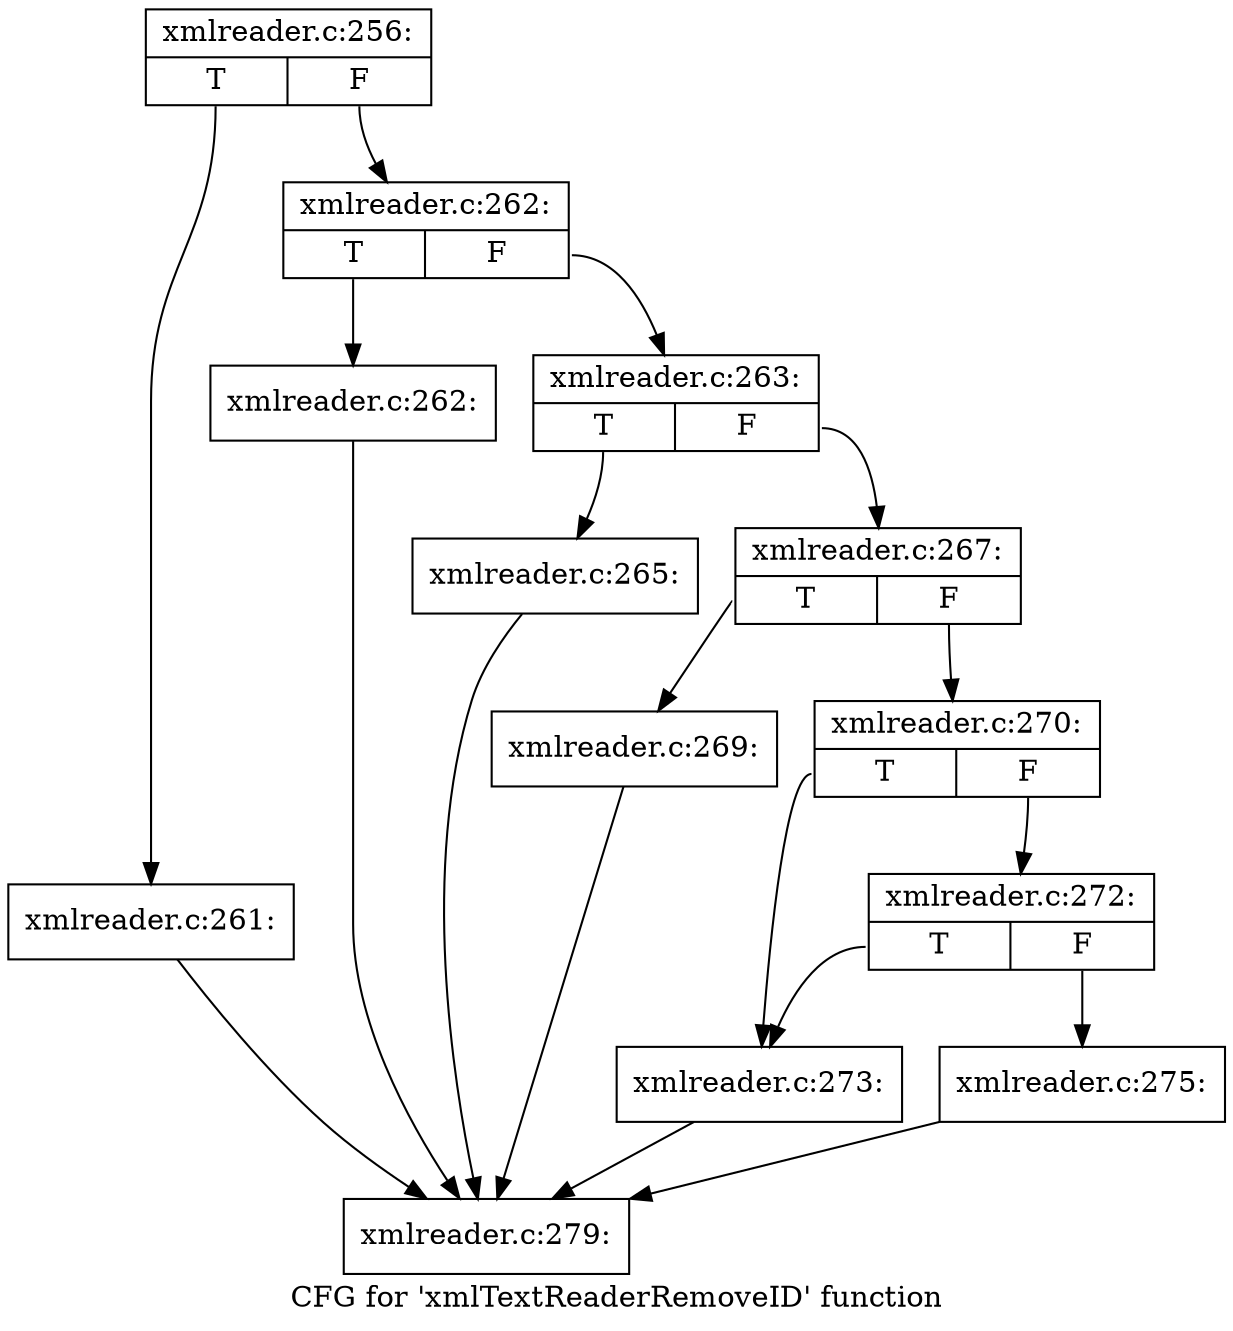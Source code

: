 digraph "CFG for 'xmlTextReaderRemoveID' function" {
	label="CFG for 'xmlTextReaderRemoveID' function";

	Node0x55e44955ce10 [shape=record,label="{xmlreader.c:256:|{<s0>T|<s1>F}}"];
	Node0x55e44955ce10:s0 -> Node0x55e4495665d0;
	Node0x55e44955ce10:s1 -> Node0x55e449566620;
	Node0x55e4495665d0 [shape=record,label="{xmlreader.c:261:}"];
	Node0x55e4495665d0 -> Node0x55e44955ce60;
	Node0x55e449566620 [shape=record,label="{xmlreader.c:262:|{<s0>T|<s1>F}}"];
	Node0x55e449566620:s0 -> Node0x55e449566a60;
	Node0x55e449566620:s1 -> Node0x55e449566ab0;
	Node0x55e449566a60 [shape=record,label="{xmlreader.c:262:}"];
	Node0x55e449566a60 -> Node0x55e44955ce60;
	Node0x55e449566ab0 [shape=record,label="{xmlreader.c:263:|{<s0>T|<s1>F}}"];
	Node0x55e449566ab0:s0 -> Node0x55e449567810;
	Node0x55e449566ab0:s1 -> Node0x55e449567860;
	Node0x55e449567810 [shape=record,label="{xmlreader.c:265:}"];
	Node0x55e449567810 -> Node0x55e44955ce60;
	Node0x55e449567860 [shape=record,label="{xmlreader.c:267:|{<s0>T|<s1>F}}"];
	Node0x55e449567860:s0 -> Node0x55e449568100;
	Node0x55e449567860:s1 -> Node0x55e449568150;
	Node0x55e449568100 [shape=record,label="{xmlreader.c:269:}"];
	Node0x55e449568100 -> Node0x55e44955ce60;
	Node0x55e449568150 [shape=record,label="{xmlreader.c:270:|{<s0>T|<s1>F}}"];
	Node0x55e449568150:s0 -> Node0x55e449569260;
	Node0x55e449568150:s1 -> Node0x55e449569300;
	Node0x55e449569300 [shape=record,label="{xmlreader.c:272:|{<s0>T|<s1>F}}"];
	Node0x55e449569300:s0 -> Node0x55e449569260;
	Node0x55e449569300:s1 -> Node0x55e4495692b0;
	Node0x55e449569260 [shape=record,label="{xmlreader.c:273:}"];
	Node0x55e449569260 -> Node0x55e44955ce60;
	Node0x55e4495692b0 [shape=record,label="{xmlreader.c:275:}"];
	Node0x55e4495692b0 -> Node0x55e44955ce60;
	Node0x55e44955ce60 [shape=record,label="{xmlreader.c:279:}"];
}
